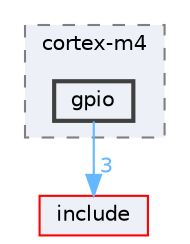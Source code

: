 digraph "src/core/cortex-m4/gpio"
{
 // LATEX_PDF_SIZE
  bgcolor="transparent";
  edge [fontname=Helvetica,fontsize=10,labelfontname=Helvetica,labelfontsize=10];
  node [fontname=Helvetica,fontsize=10,shape=box,height=0.2,width=0.4];
  compound=true
  subgraph clusterdir_6e0b798f34a9a9150d221adf4a9fea13 {
    graph [ bgcolor="#edf0f7", pencolor="grey50", label="cortex-m4", fontname=Helvetica,fontsize=10 style="filled,dashed", URL="dir_6e0b798f34a9a9150d221adf4a9fea13.html",tooltip=""]
  dir_0594592f2a5a27aba932b8230bd80cd6 [label="gpio", fillcolor="#edf0f7", color="grey25", style="filled,bold", URL="dir_0594592f2a5a27aba932b8230bd80cd6.html",tooltip=""];
  }
  dir_d44c64559bbebec7f509842c48db8b23 [label="include", fillcolor="#edf0f7", color="red", style="filled", URL="dir_d44c64559bbebec7f509842c48db8b23.html",tooltip=""];
  dir_0594592f2a5a27aba932b8230bd80cd6->dir_d44c64559bbebec7f509842c48db8b23 [headlabel="3", labeldistance=1.5 headhref="dir_000016_000017.html" href="dir_000016_000017.html" color="steelblue1" fontcolor="steelblue1"];
}
